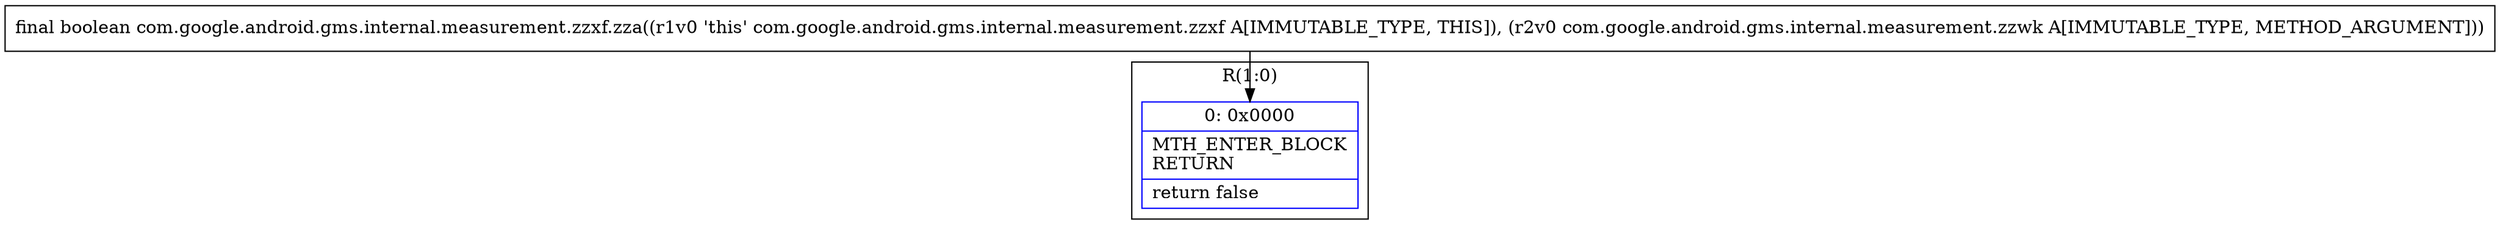 digraph "CFG forcom.google.android.gms.internal.measurement.zzxf.zza(Lcom\/google\/android\/gms\/internal\/measurement\/zzwk;)Z" {
subgraph cluster_Region_1647457833 {
label = "R(1:0)";
node [shape=record,color=blue];
Node_0 [shape=record,label="{0\:\ 0x0000|MTH_ENTER_BLOCK\lRETURN\l|return false\l}"];
}
MethodNode[shape=record,label="{final boolean com.google.android.gms.internal.measurement.zzxf.zza((r1v0 'this' com.google.android.gms.internal.measurement.zzxf A[IMMUTABLE_TYPE, THIS]), (r2v0 com.google.android.gms.internal.measurement.zzwk A[IMMUTABLE_TYPE, METHOD_ARGUMENT])) }"];
MethodNode -> Node_0;
}

